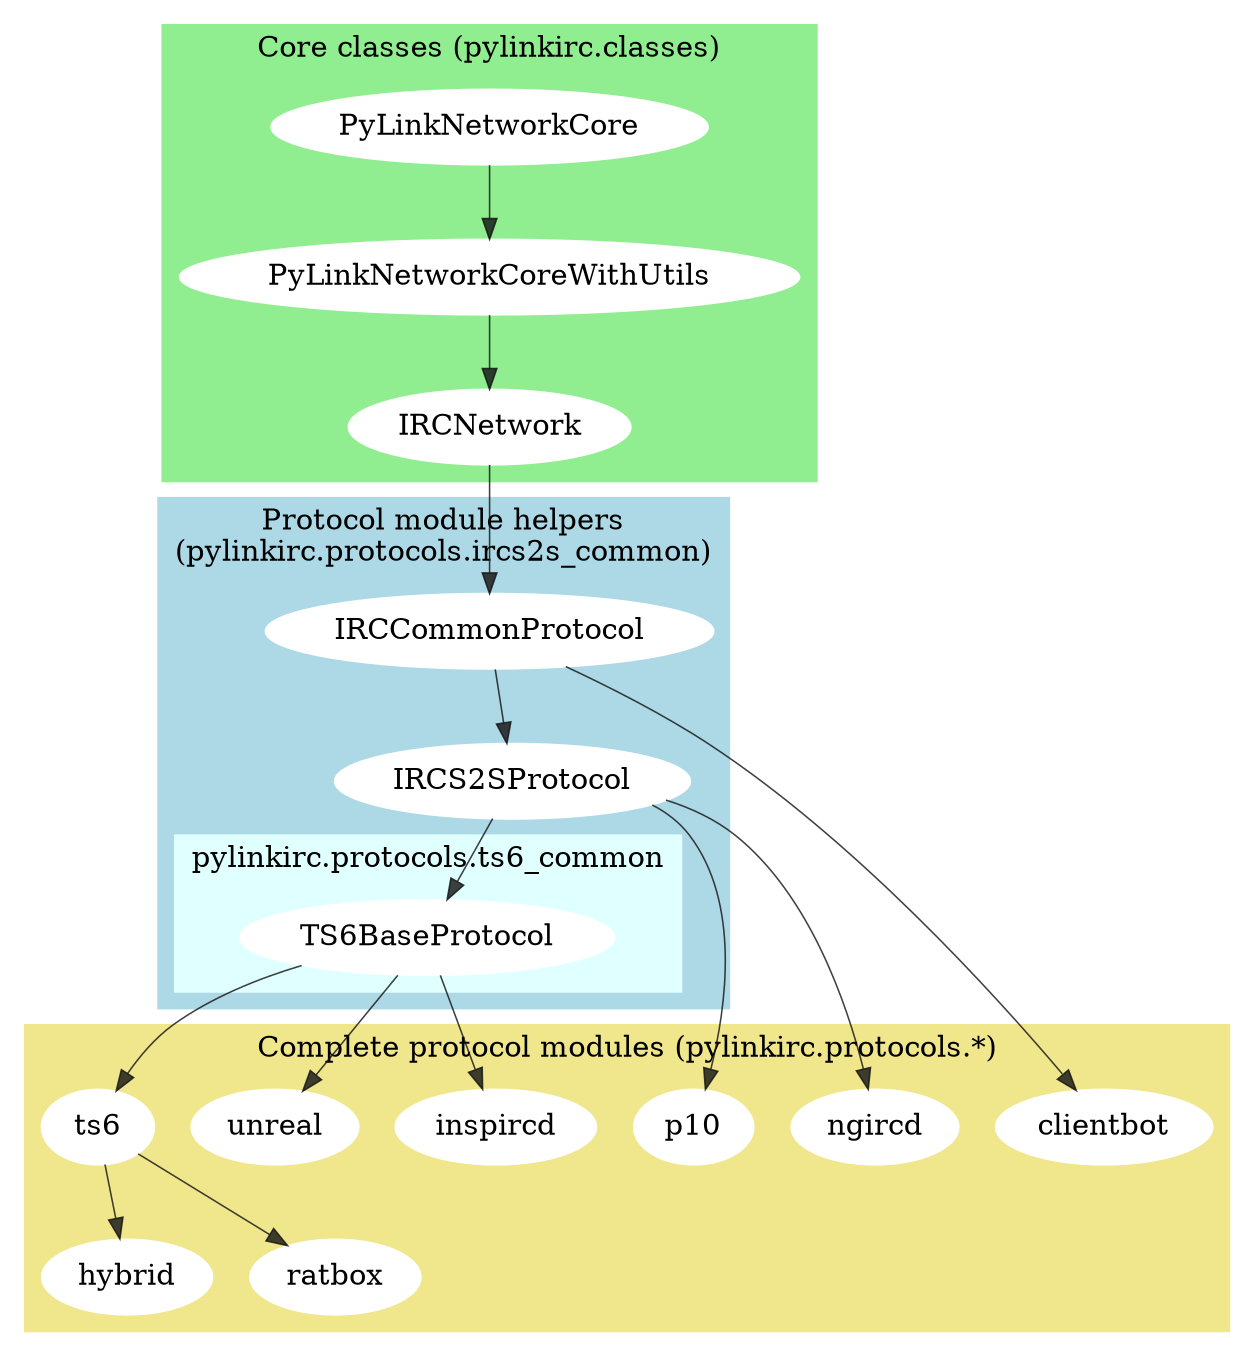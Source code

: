 /* Graph showing inheritance with the current PyLink protocol modules:
 * Update using: dot -Tpng protocol-modules.dot > protocol-modules.png
 */

digraph G {

	edge [ penwidth=0.75, color="#111111CC" ];
	subgraph cluster_core {
		label="Core classes (pylinkirc.classes)";
		style="filled";
		node [style="filled",color="white"];
		color="#90EE90";

		"PyLinkNetworkCore" -> "PyLinkNetworkCoreWithUtils" -> "IRCNetwork";
	}

	subgraph cluster_helper {
		label="Protocol module helpers\n(pylinkirc.protocols.ircs2s_common)";
		style="filled";
		node [style="filled",color="white"];
		color="lightblue";

		"IRCNetwork" -> "IRCCommonProtocol" -> "IRCS2SProtocol" -> "TS6BaseProtocol";

		subgraph cluster_helper {
			label="pylinkirc.protocols.ts6_common";
			style="filled";
			color="lightcyan";

			"TS6BaseProtocol";
		}
	}

	subgraph cluster_pluggable {
		label="Complete protocol modules (pylinkirc.protocols.*)";
		style="filled";
		node [style="filled",color="white"];
		color="khaki";

		"IRCS2SProtocol" -> "p10";
		"IRCS2SProtocol" -> "ngircd";
		"TS6BaseProtocol" -> "ts6" -> "hybrid";
		"ts6" -> "ratbox";
		"TS6BaseProtocol" -> "inspircd";
		"TS6BaseProtocol" -> "unreal";
		"IRCCommonProtocol" -> "clientbot";
	}
}
